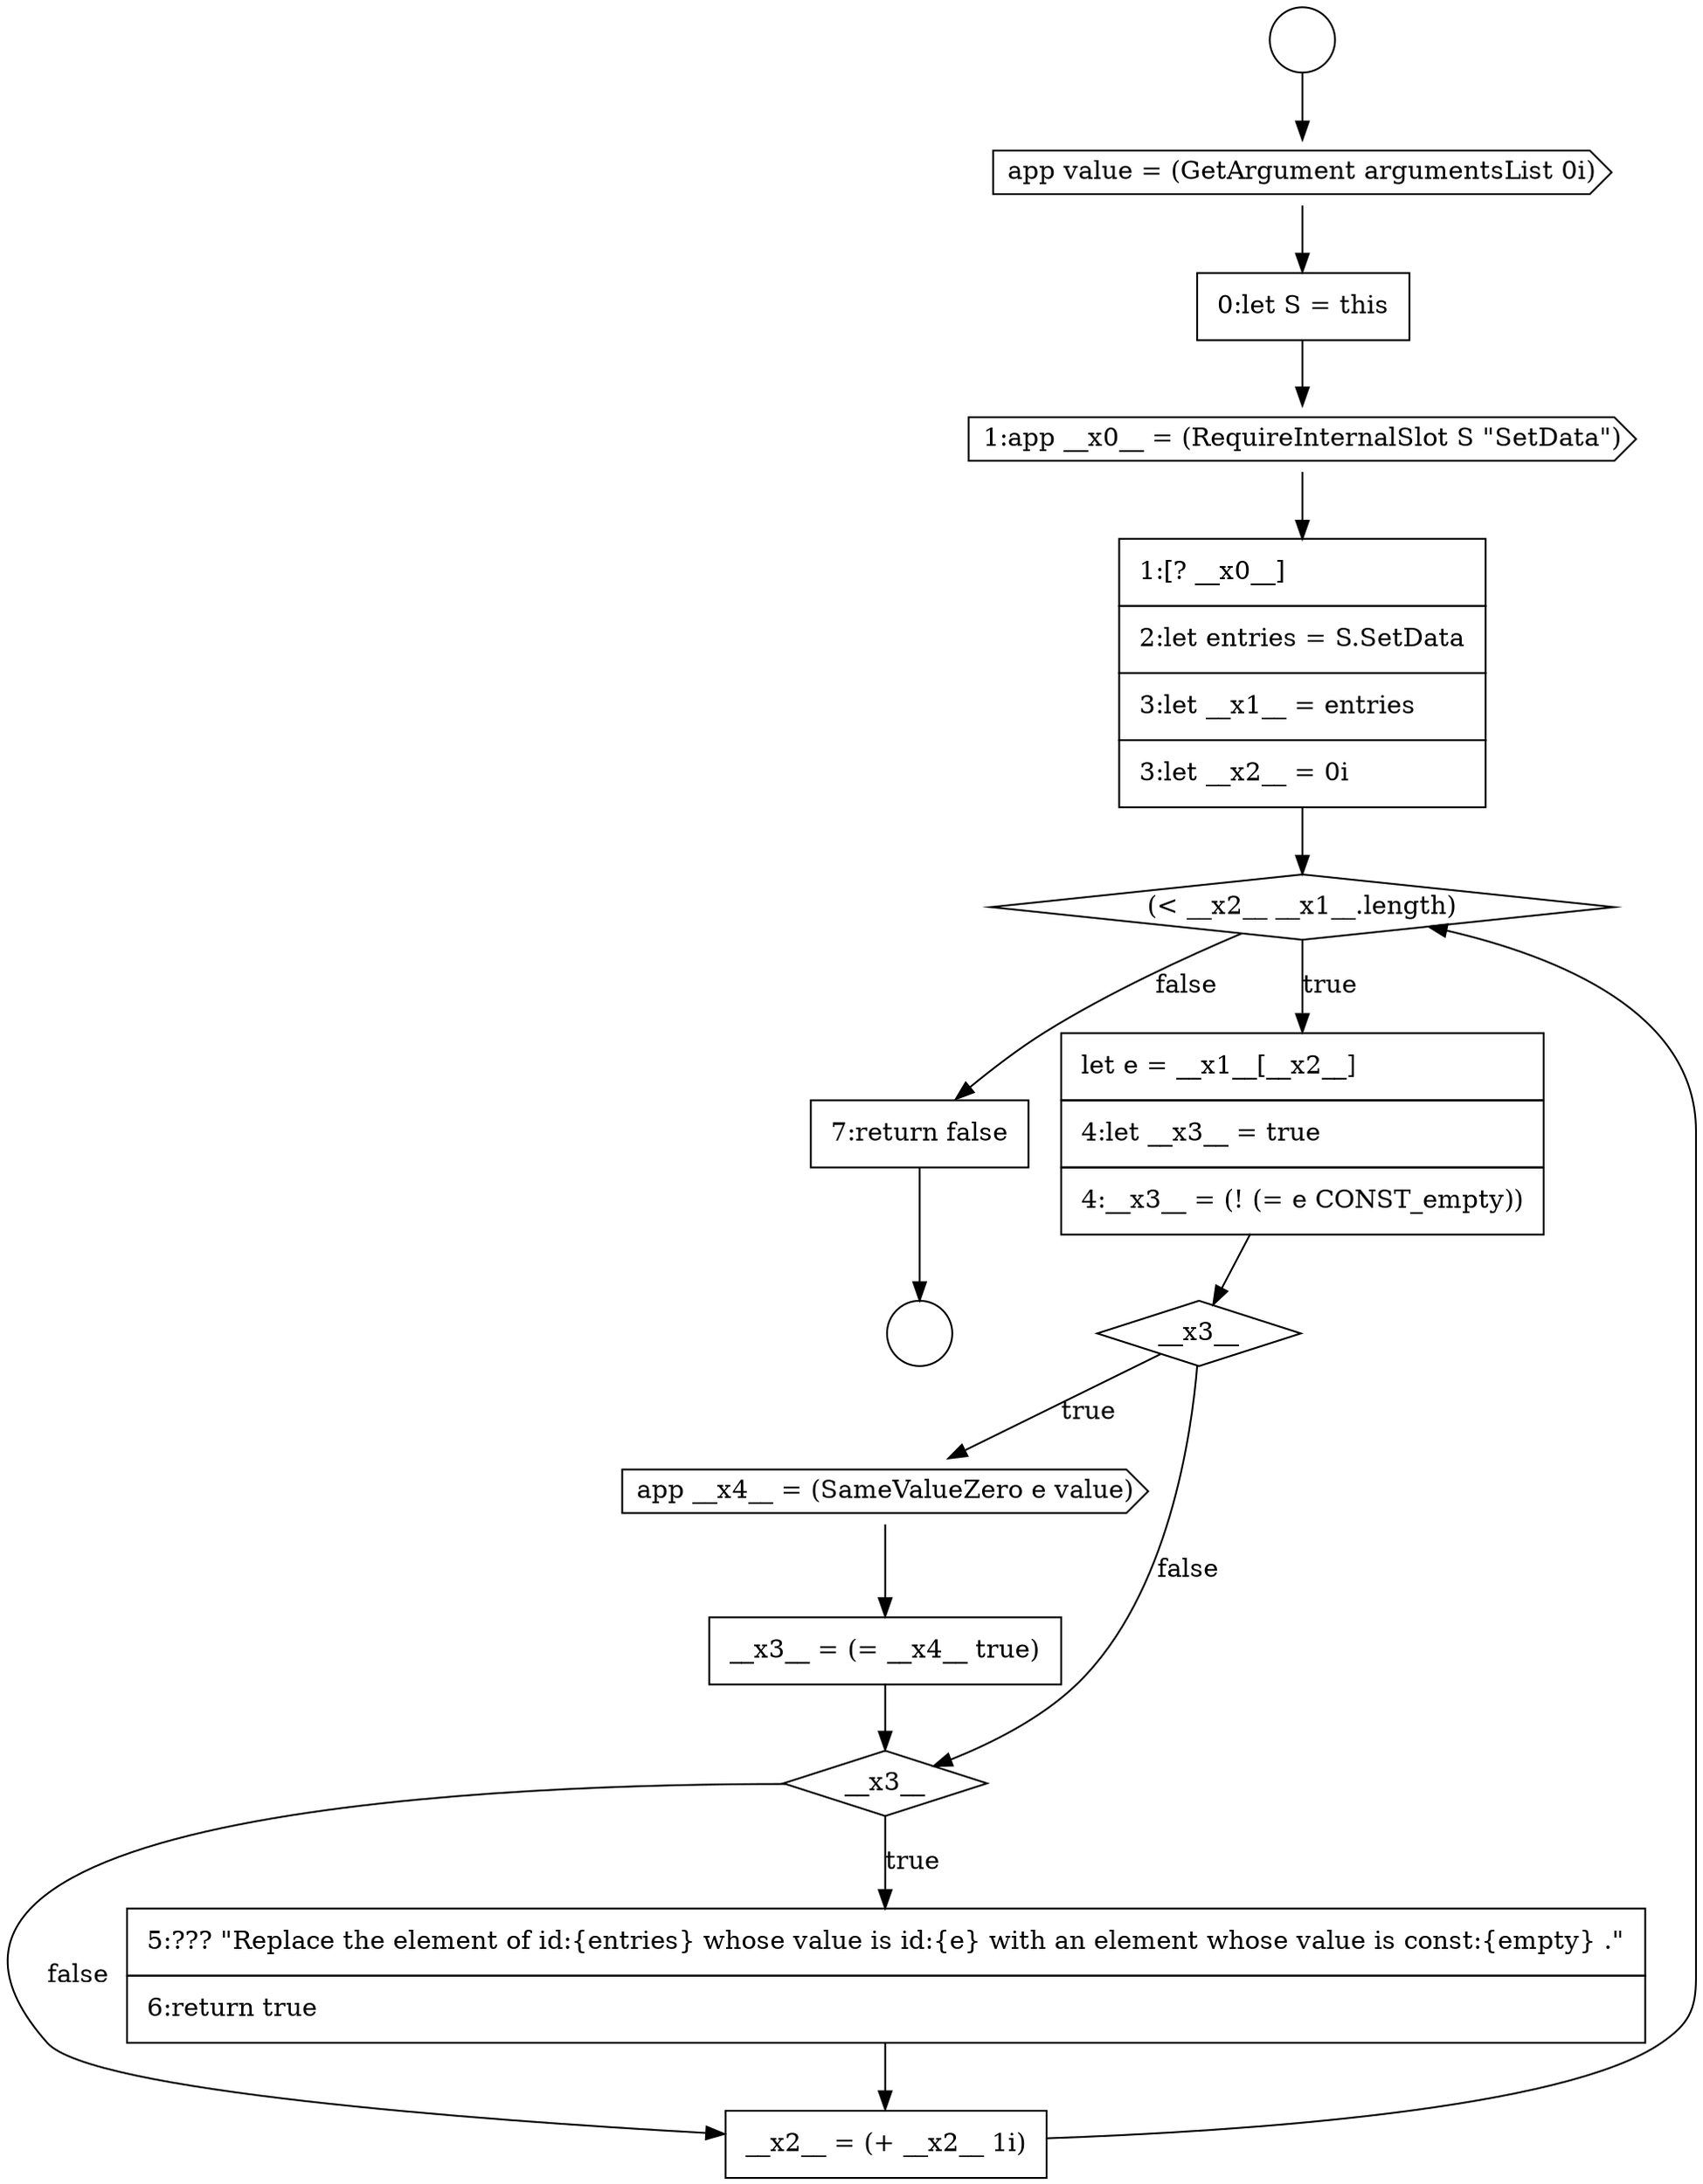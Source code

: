 digraph {
  node17014 [shape=cds, label=<<font color="black">app value = (GetArgument argumentsList 0i)</font>> color="black" fillcolor="white" style=filled]
  node17021 [shape=cds, label=<<font color="black">app __x4__ = (SameValueZero e value)</font>> color="black" fillcolor="white" style=filled]
  node17026 [shape=none, margin=0, label=<<font color="black">
    <table border="0" cellborder="1" cellspacing="0" cellpadding="10">
      <tr><td align="left">7:return false</td></tr>
    </table>
  </font>> color="black" fillcolor="white" style=filled]
  node17017 [shape=none, margin=0, label=<<font color="black">
    <table border="0" cellborder="1" cellspacing="0" cellpadding="10">
      <tr><td align="left">1:[? __x0__]</td></tr>
      <tr><td align="left">2:let entries = S.SetData</td></tr>
      <tr><td align="left">3:let __x1__ = entries</td></tr>
      <tr><td align="left">3:let __x2__ = 0i</td></tr>
    </table>
  </font>> color="black" fillcolor="white" style=filled]
  node17022 [shape=none, margin=0, label=<<font color="black">
    <table border="0" cellborder="1" cellspacing="0" cellpadding="10">
      <tr><td align="left">__x3__ = (= __x4__ true)</td></tr>
    </table>
  </font>> color="black" fillcolor="white" style=filled]
  node17018 [shape=diamond, label=<<font color="black">(&lt; __x2__ __x1__.length)</font>> color="black" fillcolor="white" style=filled]
  node17016 [shape=cds, label=<<font color="black">1:app __x0__ = (RequireInternalSlot S &quot;SetData&quot;)</font>> color="black" fillcolor="white" style=filled]
  node17019 [shape=none, margin=0, label=<<font color="black">
    <table border="0" cellborder="1" cellspacing="0" cellpadding="10">
      <tr><td align="left">let e = __x1__[__x2__]</td></tr>
      <tr><td align="left">4:let __x3__ = true</td></tr>
      <tr><td align="left">4:__x3__ = (! (= e CONST_empty))</td></tr>
    </table>
  </font>> color="black" fillcolor="white" style=filled]
  node17023 [shape=diamond, label=<<font color="black">__x3__</font>> color="black" fillcolor="white" style=filled]
  node17025 [shape=none, margin=0, label=<<font color="black">
    <table border="0" cellborder="1" cellspacing="0" cellpadding="10">
      <tr><td align="left">__x2__ = (+ __x2__ 1i)</td></tr>
    </table>
  </font>> color="black" fillcolor="white" style=filled]
  node17020 [shape=diamond, label=<<font color="black">__x3__</font>> color="black" fillcolor="white" style=filled]
  node17015 [shape=none, margin=0, label=<<font color="black">
    <table border="0" cellborder="1" cellspacing="0" cellpadding="10">
      <tr><td align="left">0:let S = this</td></tr>
    </table>
  </font>> color="black" fillcolor="white" style=filled]
  node17024 [shape=none, margin=0, label=<<font color="black">
    <table border="0" cellborder="1" cellspacing="0" cellpadding="10">
      <tr><td align="left">5:??? &quot;Replace the element of id:{entries} whose value is id:{e} with an element whose value is const:{empty} .&quot;</td></tr>
      <tr><td align="left">6:return true</td></tr>
    </table>
  </font>> color="black" fillcolor="white" style=filled]
  node17012 [shape=circle label=" " color="black" fillcolor="white" style=filled]
  node17013 [shape=circle label=" " color="black" fillcolor="white" style=filled]
  node17022 -> node17023 [ color="black"]
  node17012 -> node17014 [ color="black"]
  node17014 -> node17015 [ color="black"]
  node17023 -> node17024 [label=<<font color="black">true</font>> color="black"]
  node17023 -> node17025 [label=<<font color="black">false</font>> color="black"]
  node17018 -> node17019 [label=<<font color="black">true</font>> color="black"]
  node17018 -> node17026 [label=<<font color="black">false</font>> color="black"]
  node17025 -> node17018 [ color="black"]
  node17026 -> node17013 [ color="black"]
  node17020 -> node17021 [label=<<font color="black">true</font>> color="black"]
  node17020 -> node17023 [label=<<font color="black">false</font>> color="black"]
  node17019 -> node17020 [ color="black"]
  node17017 -> node17018 [ color="black"]
  node17015 -> node17016 [ color="black"]
  node17021 -> node17022 [ color="black"]
  node17024 -> node17025 [ color="black"]
  node17016 -> node17017 [ color="black"]
}
